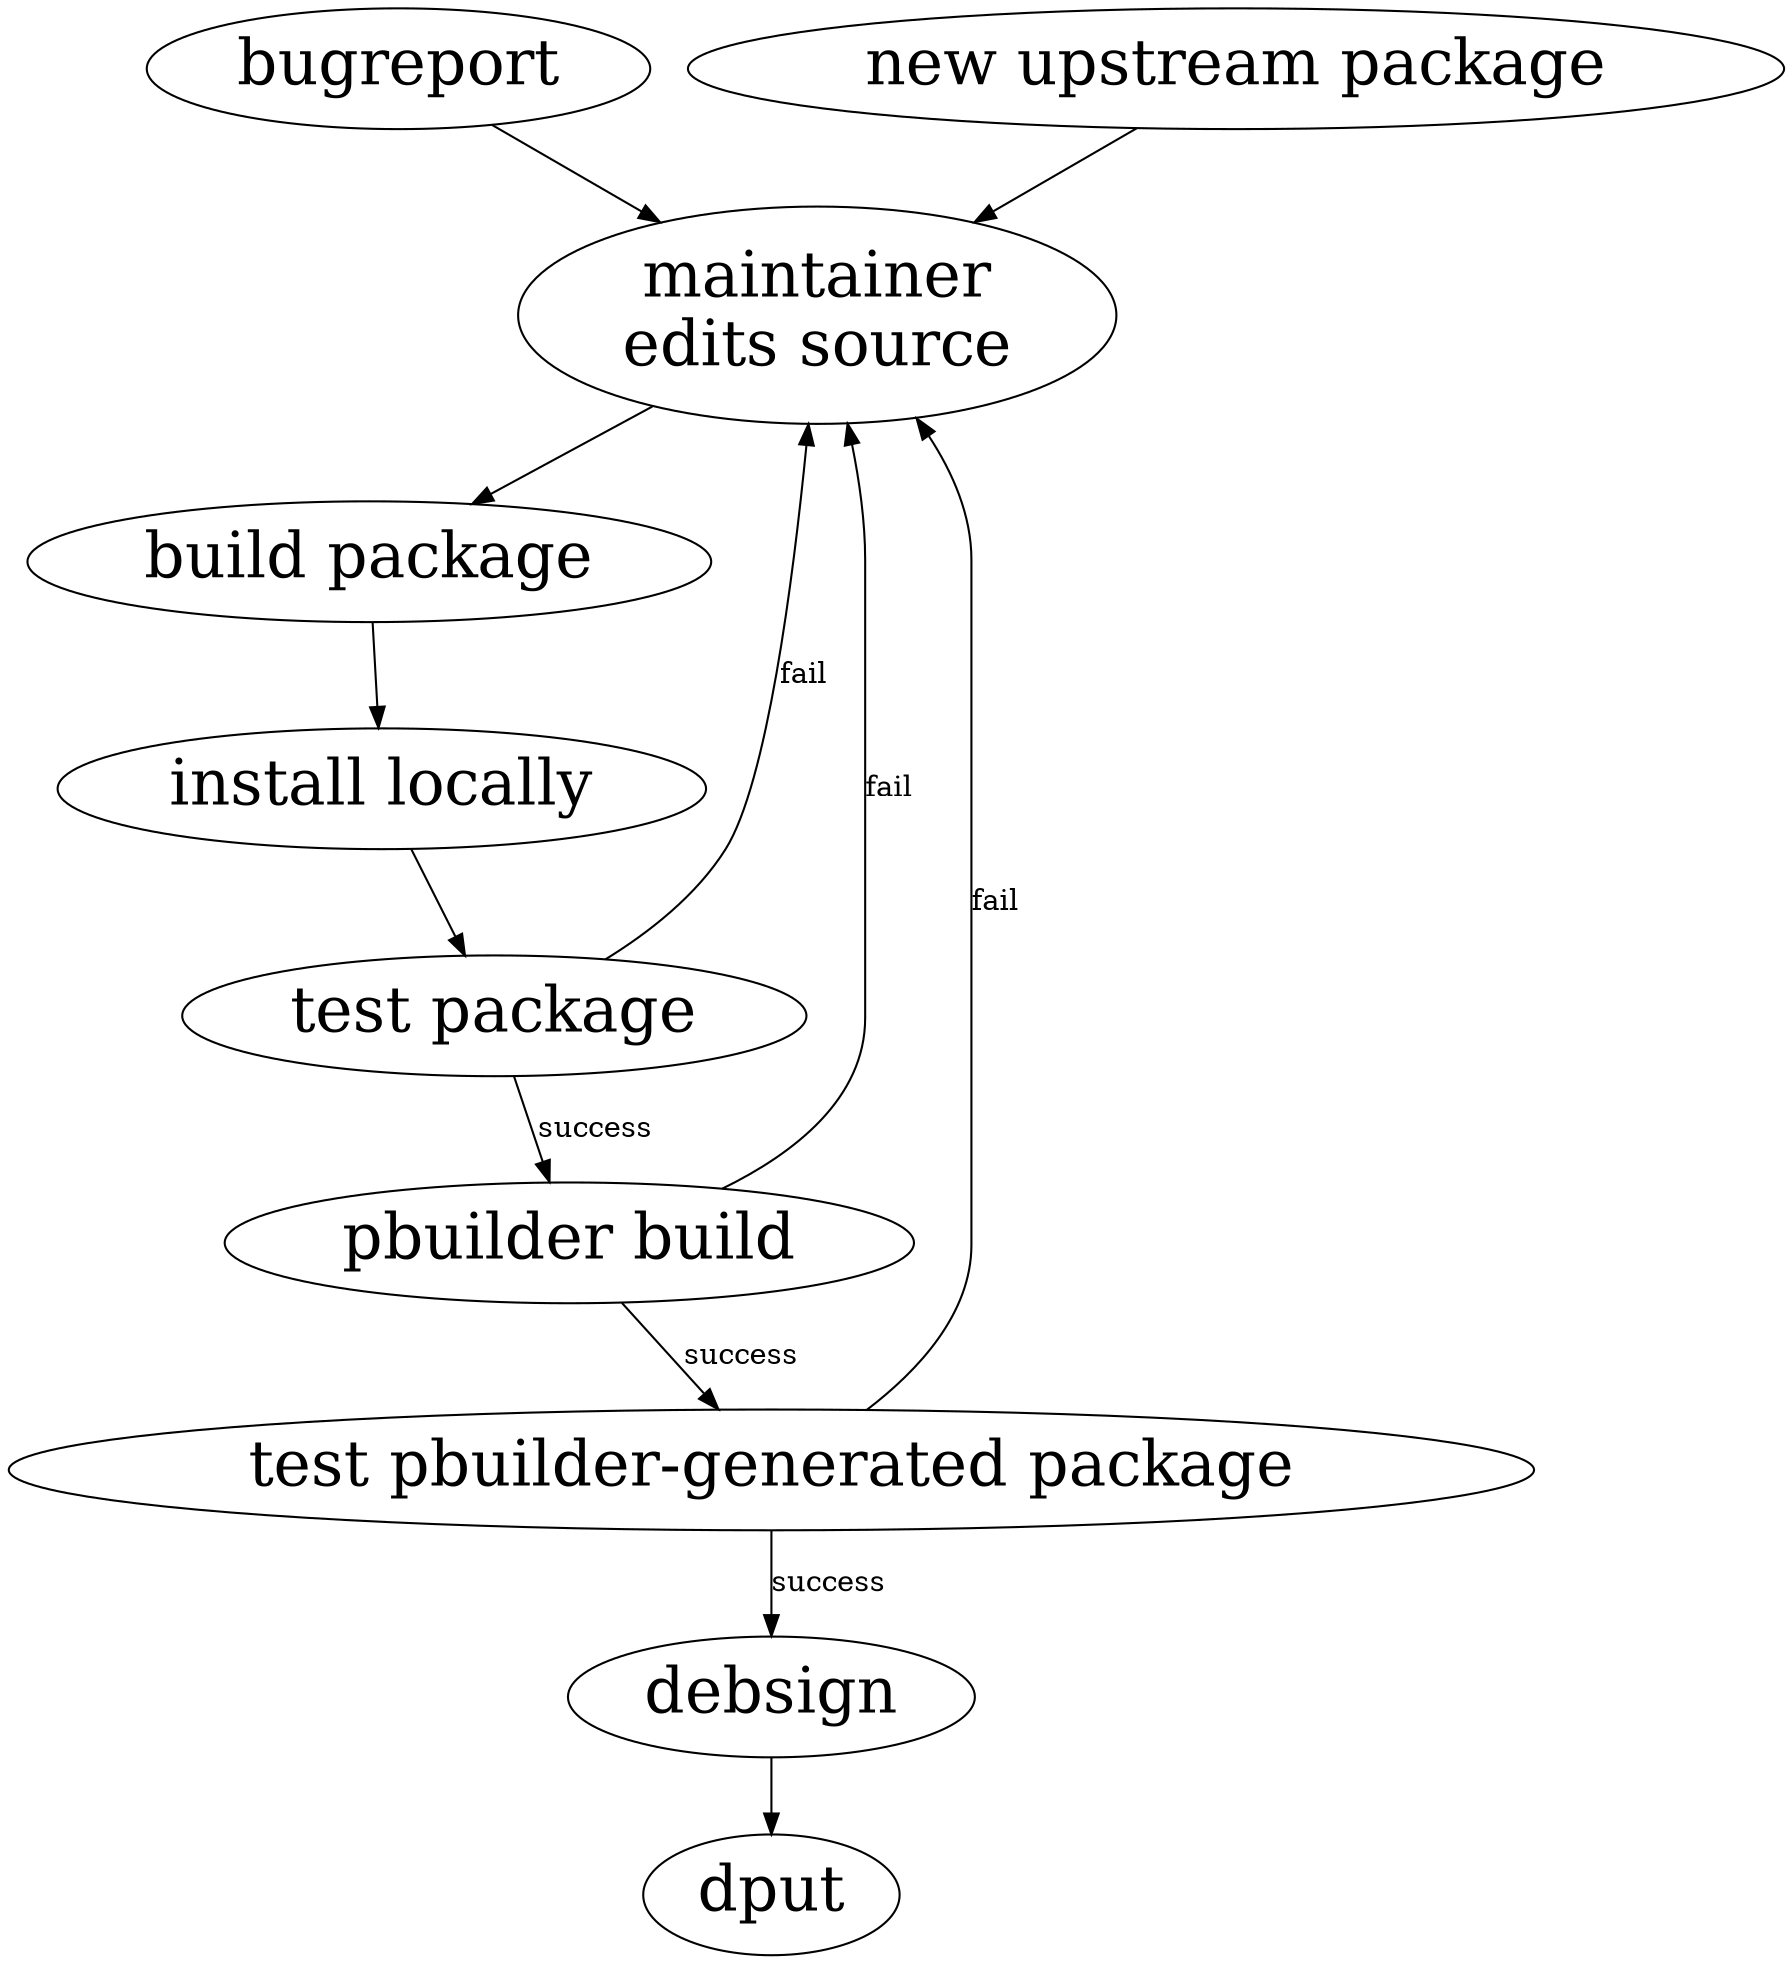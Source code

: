 // (let* ((dot buffer-file-name) (eps (replace-regexp-in-string "dot$" "eps" dot)) (svg (replace-regexp-in-string "dot$" "svg" dot))) (shell-command (concat "dot "dot" -T ps > "eps"; gv "eps)))
digraph structure {
mindist=1
node [fontsize=30]

"edit source" [label="maintainer\nedits source"] 
"bugreport"->"edit source"
"new upstream package"->"edit source"
"edit source"->"build package"
"build package"->"install locally"
"install locally"->"test package"
"test package"->"edit source" [label="fail"]
"test package"->"pbuilder build" [label="success"]
"pbuilder build"->"edit source" [label="fail"]
"pbuilder build"->"test pbuilder-generated package" [label="success"]
"test pbuilder-generated package"->"debsign" [label="success"]
"test pbuilder-generated package"->"edit source" [label="fail"]
"debsign"->"dput"
}

